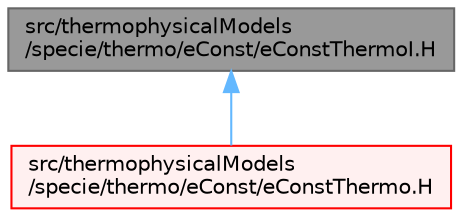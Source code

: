 digraph "src/thermophysicalModels/specie/thermo/eConst/eConstThermoI.H"
{
 // LATEX_PDF_SIZE
  bgcolor="transparent";
  edge [fontname=Helvetica,fontsize=10,labelfontname=Helvetica,labelfontsize=10];
  node [fontname=Helvetica,fontsize=10,shape=box,height=0.2,width=0.4];
  Node1 [id="Node000001",label="src/thermophysicalModels\l/specie/thermo/eConst/eConstThermoI.H",height=0.2,width=0.4,color="gray40", fillcolor="grey60", style="filled", fontcolor="black",tooltip=" "];
  Node1 -> Node2 [id="edge1_Node000001_Node000002",dir="back",color="steelblue1",style="solid",tooltip=" "];
  Node2 [id="Node000002",label="src/thermophysicalModels\l/specie/thermo/eConst/eConstThermo.H",height=0.2,width=0.4,color="red", fillcolor="#FFF0F0", style="filled",URL="$eConstThermo_8H.html",tooltip=" "];
}
